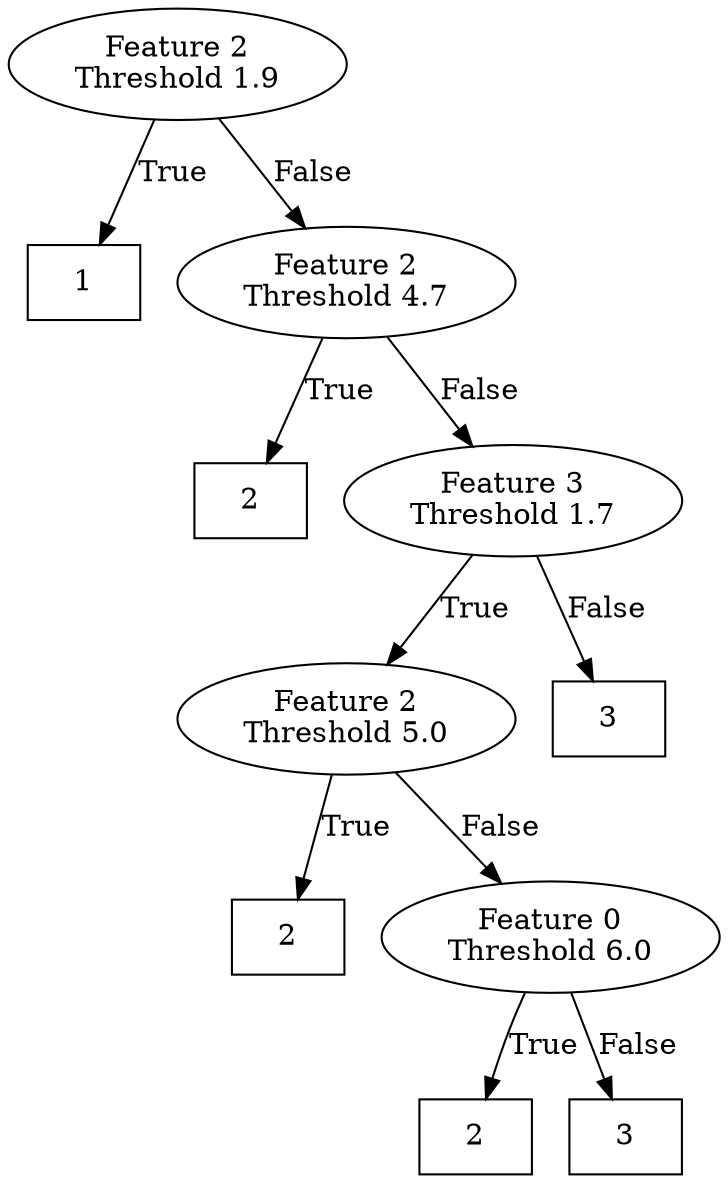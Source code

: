 digraph {
	2135130210800 [label="Feature 2
Threshold 1.9"]
	2135107227168 [label=1 shape=box]
	2135130210800 -> 2135107227168 [label=True]
	2135130210704 [label="Feature 2
Threshold 4.7"]
	2135130210800 -> 2135130210704 [label=False]
	2135095468304 [label=2 shape=box]
	2135130210704 -> 2135095468304 [label=True]
	2135129964400 [label="Feature 3
Threshold 1.7"]
	2135130210704 -> 2135129964400 [label=False]
	2135129959552 [label="Feature 2
Threshold 5.0"]
	2135129964400 -> 2135129959552 [label=True]
	2135118892672 [label=2 shape=box]
	2135129959552 -> 2135118892672 [label=True]
	2135123540240 [label="Feature 0
Threshold 6.0"]
	2135129959552 -> 2135123540240 [label=False]
	2135095468832 [label=2 shape=box]
	2135123540240 -> 2135095468832 [label=True]
	2135129616064 [label=3 shape=box]
	2135123540240 -> 2135129616064 [label=False]
	2135129964160 [label=3 shape=box]
	2135129964400 -> 2135129964160 [label=False]
}
